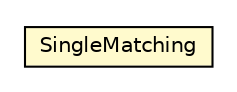 #!/usr/local/bin/dot
#
# Class diagram 
# Generated by UMLGraph version R5_6-24-gf6e263 (http://www.umlgraph.org/)
#

digraph G {
	edge [fontname="Helvetica",fontsize=10,labelfontname="Helvetica",labelfontsize=10];
	node [fontname="Helvetica",fontsize=10,shape=plaintext];
	nodesep=0.25;
	ranksep=0.5;
	// org.universAAL.tools.logmonitor.service_bus_matching.Matchmaking.SingleMatching
	c5497083 [label=<<table title="org.universAAL.tools.logmonitor.service_bus_matching.Matchmaking.SingleMatching" border="0" cellborder="1" cellspacing="0" cellpadding="2" port="p" bgcolor="lemonChiffon" href="./Matchmaking.SingleMatching.html">
		<tr><td><table border="0" cellspacing="0" cellpadding="1">
<tr><td align="center" balign="center"> SingleMatching </td></tr>
		</table></td></tr>
		</table>>, URL="./Matchmaking.SingleMatching.html", fontname="Helvetica", fontcolor="black", fontsize=10.0];
}

